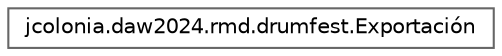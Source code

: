 digraph "Gráfico de jerarquía de clases"
{
 // INTERACTIVE_SVG=YES
 // LATEX_PDF_SIZE
  bgcolor="transparent";
  edge [fontname=Helvetica,fontsize=10,labelfontname=Helvetica,labelfontsize=10];
  node [fontname=Helvetica,fontsize=10,shape=box,height=0.2,width=0.4];
  rankdir="LR";
  Node0 [id="Node000000",label="jcolonia.daw2024.rmd.drumfest.Exportación",height=0.2,width=0.4,color="grey40", fillcolor="white", style="filled",URL="$classjcolonia_1_1daw2024_1_1rmd_1_1drumfest_1_1_exportaci_xC3_xB3n.html",tooltip="Exportación de un listado de cadenas de texto a un archivo en el directorio raíz del proyecto."];
}
